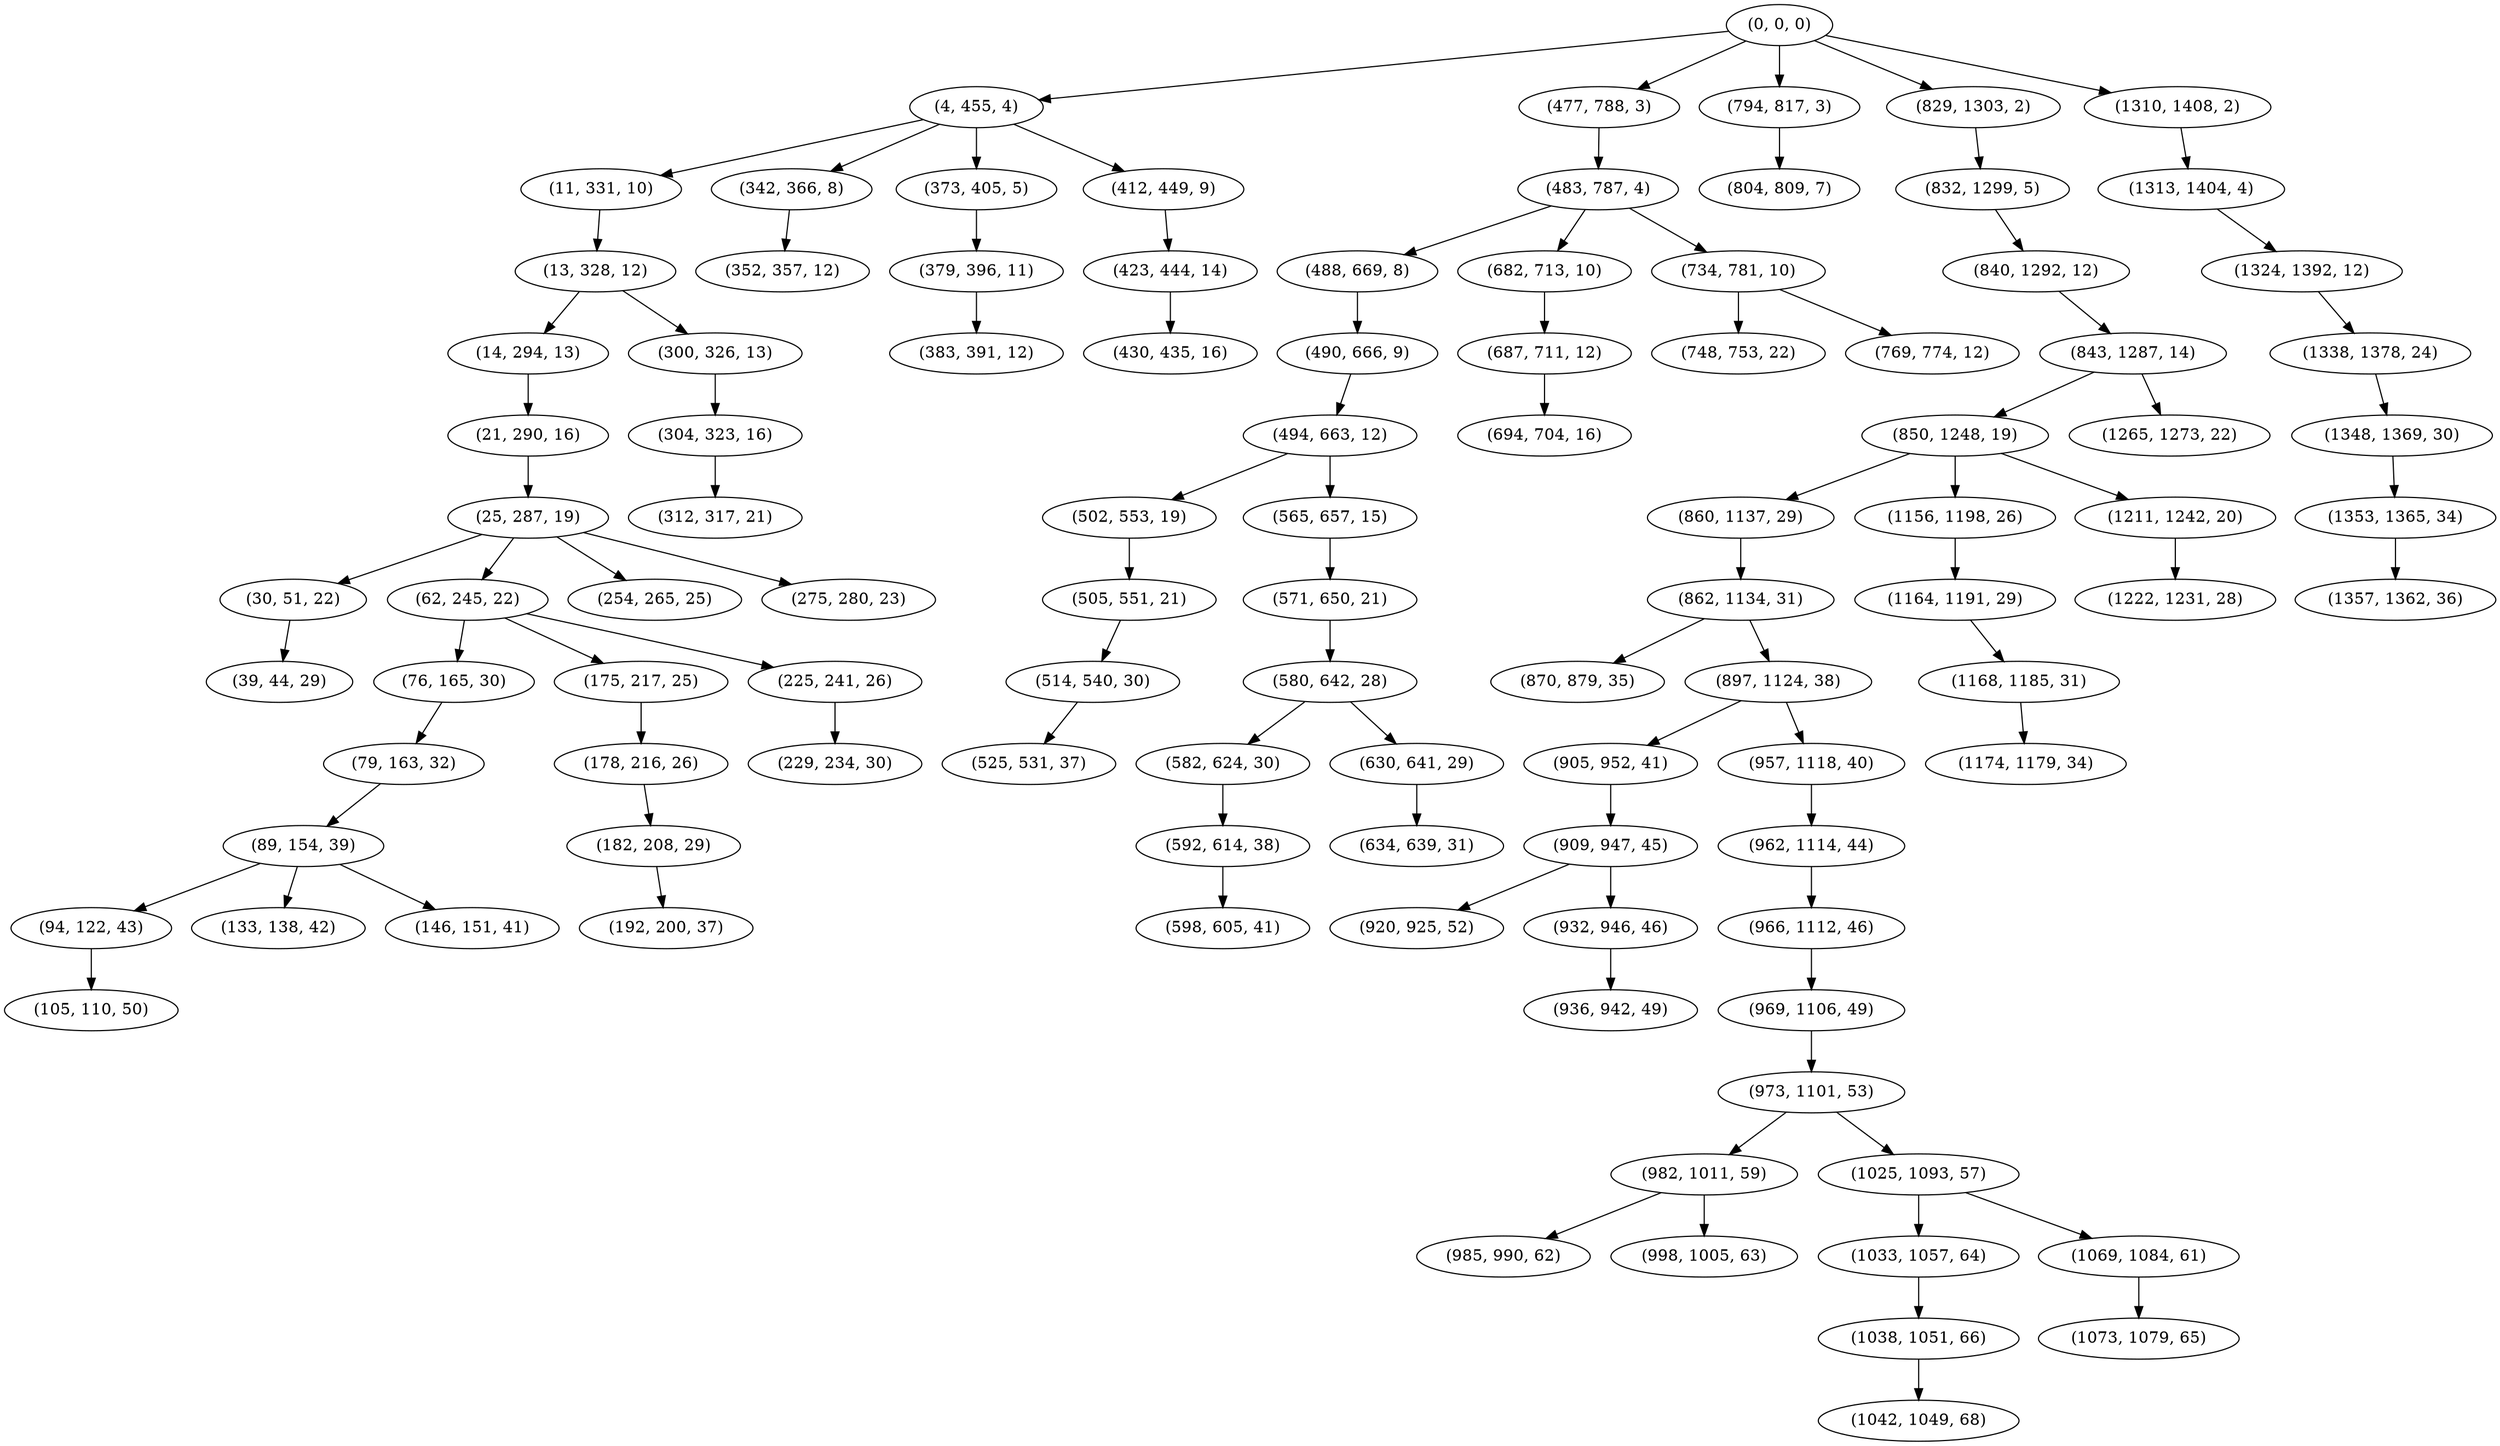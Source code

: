 digraph tree {
    "(0, 0, 0)";
    "(4, 455, 4)";
    "(11, 331, 10)";
    "(13, 328, 12)";
    "(14, 294, 13)";
    "(21, 290, 16)";
    "(25, 287, 19)";
    "(30, 51, 22)";
    "(39, 44, 29)";
    "(62, 245, 22)";
    "(76, 165, 30)";
    "(79, 163, 32)";
    "(89, 154, 39)";
    "(94, 122, 43)";
    "(105, 110, 50)";
    "(133, 138, 42)";
    "(146, 151, 41)";
    "(175, 217, 25)";
    "(178, 216, 26)";
    "(182, 208, 29)";
    "(192, 200, 37)";
    "(225, 241, 26)";
    "(229, 234, 30)";
    "(254, 265, 25)";
    "(275, 280, 23)";
    "(300, 326, 13)";
    "(304, 323, 16)";
    "(312, 317, 21)";
    "(342, 366, 8)";
    "(352, 357, 12)";
    "(373, 405, 5)";
    "(379, 396, 11)";
    "(383, 391, 12)";
    "(412, 449, 9)";
    "(423, 444, 14)";
    "(430, 435, 16)";
    "(477, 788, 3)";
    "(483, 787, 4)";
    "(488, 669, 8)";
    "(490, 666, 9)";
    "(494, 663, 12)";
    "(502, 553, 19)";
    "(505, 551, 21)";
    "(514, 540, 30)";
    "(525, 531, 37)";
    "(565, 657, 15)";
    "(571, 650, 21)";
    "(580, 642, 28)";
    "(582, 624, 30)";
    "(592, 614, 38)";
    "(598, 605, 41)";
    "(630, 641, 29)";
    "(634, 639, 31)";
    "(682, 713, 10)";
    "(687, 711, 12)";
    "(694, 704, 16)";
    "(734, 781, 10)";
    "(748, 753, 22)";
    "(769, 774, 12)";
    "(794, 817, 3)";
    "(804, 809, 7)";
    "(829, 1303, 2)";
    "(832, 1299, 5)";
    "(840, 1292, 12)";
    "(843, 1287, 14)";
    "(850, 1248, 19)";
    "(860, 1137, 29)";
    "(862, 1134, 31)";
    "(870, 879, 35)";
    "(897, 1124, 38)";
    "(905, 952, 41)";
    "(909, 947, 45)";
    "(920, 925, 52)";
    "(932, 946, 46)";
    "(936, 942, 49)";
    "(957, 1118, 40)";
    "(962, 1114, 44)";
    "(966, 1112, 46)";
    "(969, 1106, 49)";
    "(973, 1101, 53)";
    "(982, 1011, 59)";
    "(985, 990, 62)";
    "(998, 1005, 63)";
    "(1025, 1093, 57)";
    "(1033, 1057, 64)";
    "(1038, 1051, 66)";
    "(1042, 1049, 68)";
    "(1069, 1084, 61)";
    "(1073, 1079, 65)";
    "(1156, 1198, 26)";
    "(1164, 1191, 29)";
    "(1168, 1185, 31)";
    "(1174, 1179, 34)";
    "(1211, 1242, 20)";
    "(1222, 1231, 28)";
    "(1265, 1273, 22)";
    "(1310, 1408, 2)";
    "(1313, 1404, 4)";
    "(1324, 1392, 12)";
    "(1338, 1378, 24)";
    "(1348, 1369, 30)";
    "(1353, 1365, 34)";
    "(1357, 1362, 36)";
    "(0, 0, 0)" -> "(4, 455, 4)";
    "(0, 0, 0)" -> "(477, 788, 3)";
    "(0, 0, 0)" -> "(794, 817, 3)";
    "(0, 0, 0)" -> "(829, 1303, 2)";
    "(0, 0, 0)" -> "(1310, 1408, 2)";
    "(4, 455, 4)" -> "(11, 331, 10)";
    "(4, 455, 4)" -> "(342, 366, 8)";
    "(4, 455, 4)" -> "(373, 405, 5)";
    "(4, 455, 4)" -> "(412, 449, 9)";
    "(11, 331, 10)" -> "(13, 328, 12)";
    "(13, 328, 12)" -> "(14, 294, 13)";
    "(13, 328, 12)" -> "(300, 326, 13)";
    "(14, 294, 13)" -> "(21, 290, 16)";
    "(21, 290, 16)" -> "(25, 287, 19)";
    "(25, 287, 19)" -> "(30, 51, 22)";
    "(25, 287, 19)" -> "(62, 245, 22)";
    "(25, 287, 19)" -> "(254, 265, 25)";
    "(25, 287, 19)" -> "(275, 280, 23)";
    "(30, 51, 22)" -> "(39, 44, 29)";
    "(62, 245, 22)" -> "(76, 165, 30)";
    "(62, 245, 22)" -> "(175, 217, 25)";
    "(62, 245, 22)" -> "(225, 241, 26)";
    "(76, 165, 30)" -> "(79, 163, 32)";
    "(79, 163, 32)" -> "(89, 154, 39)";
    "(89, 154, 39)" -> "(94, 122, 43)";
    "(89, 154, 39)" -> "(133, 138, 42)";
    "(89, 154, 39)" -> "(146, 151, 41)";
    "(94, 122, 43)" -> "(105, 110, 50)";
    "(175, 217, 25)" -> "(178, 216, 26)";
    "(178, 216, 26)" -> "(182, 208, 29)";
    "(182, 208, 29)" -> "(192, 200, 37)";
    "(225, 241, 26)" -> "(229, 234, 30)";
    "(300, 326, 13)" -> "(304, 323, 16)";
    "(304, 323, 16)" -> "(312, 317, 21)";
    "(342, 366, 8)" -> "(352, 357, 12)";
    "(373, 405, 5)" -> "(379, 396, 11)";
    "(379, 396, 11)" -> "(383, 391, 12)";
    "(412, 449, 9)" -> "(423, 444, 14)";
    "(423, 444, 14)" -> "(430, 435, 16)";
    "(477, 788, 3)" -> "(483, 787, 4)";
    "(483, 787, 4)" -> "(488, 669, 8)";
    "(483, 787, 4)" -> "(682, 713, 10)";
    "(483, 787, 4)" -> "(734, 781, 10)";
    "(488, 669, 8)" -> "(490, 666, 9)";
    "(490, 666, 9)" -> "(494, 663, 12)";
    "(494, 663, 12)" -> "(502, 553, 19)";
    "(494, 663, 12)" -> "(565, 657, 15)";
    "(502, 553, 19)" -> "(505, 551, 21)";
    "(505, 551, 21)" -> "(514, 540, 30)";
    "(514, 540, 30)" -> "(525, 531, 37)";
    "(565, 657, 15)" -> "(571, 650, 21)";
    "(571, 650, 21)" -> "(580, 642, 28)";
    "(580, 642, 28)" -> "(582, 624, 30)";
    "(580, 642, 28)" -> "(630, 641, 29)";
    "(582, 624, 30)" -> "(592, 614, 38)";
    "(592, 614, 38)" -> "(598, 605, 41)";
    "(630, 641, 29)" -> "(634, 639, 31)";
    "(682, 713, 10)" -> "(687, 711, 12)";
    "(687, 711, 12)" -> "(694, 704, 16)";
    "(734, 781, 10)" -> "(748, 753, 22)";
    "(734, 781, 10)" -> "(769, 774, 12)";
    "(794, 817, 3)" -> "(804, 809, 7)";
    "(829, 1303, 2)" -> "(832, 1299, 5)";
    "(832, 1299, 5)" -> "(840, 1292, 12)";
    "(840, 1292, 12)" -> "(843, 1287, 14)";
    "(843, 1287, 14)" -> "(850, 1248, 19)";
    "(843, 1287, 14)" -> "(1265, 1273, 22)";
    "(850, 1248, 19)" -> "(860, 1137, 29)";
    "(850, 1248, 19)" -> "(1156, 1198, 26)";
    "(850, 1248, 19)" -> "(1211, 1242, 20)";
    "(860, 1137, 29)" -> "(862, 1134, 31)";
    "(862, 1134, 31)" -> "(870, 879, 35)";
    "(862, 1134, 31)" -> "(897, 1124, 38)";
    "(897, 1124, 38)" -> "(905, 952, 41)";
    "(897, 1124, 38)" -> "(957, 1118, 40)";
    "(905, 952, 41)" -> "(909, 947, 45)";
    "(909, 947, 45)" -> "(920, 925, 52)";
    "(909, 947, 45)" -> "(932, 946, 46)";
    "(932, 946, 46)" -> "(936, 942, 49)";
    "(957, 1118, 40)" -> "(962, 1114, 44)";
    "(962, 1114, 44)" -> "(966, 1112, 46)";
    "(966, 1112, 46)" -> "(969, 1106, 49)";
    "(969, 1106, 49)" -> "(973, 1101, 53)";
    "(973, 1101, 53)" -> "(982, 1011, 59)";
    "(973, 1101, 53)" -> "(1025, 1093, 57)";
    "(982, 1011, 59)" -> "(985, 990, 62)";
    "(982, 1011, 59)" -> "(998, 1005, 63)";
    "(1025, 1093, 57)" -> "(1033, 1057, 64)";
    "(1025, 1093, 57)" -> "(1069, 1084, 61)";
    "(1033, 1057, 64)" -> "(1038, 1051, 66)";
    "(1038, 1051, 66)" -> "(1042, 1049, 68)";
    "(1069, 1084, 61)" -> "(1073, 1079, 65)";
    "(1156, 1198, 26)" -> "(1164, 1191, 29)";
    "(1164, 1191, 29)" -> "(1168, 1185, 31)";
    "(1168, 1185, 31)" -> "(1174, 1179, 34)";
    "(1211, 1242, 20)" -> "(1222, 1231, 28)";
    "(1310, 1408, 2)" -> "(1313, 1404, 4)";
    "(1313, 1404, 4)" -> "(1324, 1392, 12)";
    "(1324, 1392, 12)" -> "(1338, 1378, 24)";
    "(1338, 1378, 24)" -> "(1348, 1369, 30)";
    "(1348, 1369, 30)" -> "(1353, 1365, 34)";
    "(1353, 1365, 34)" -> "(1357, 1362, 36)";
}
